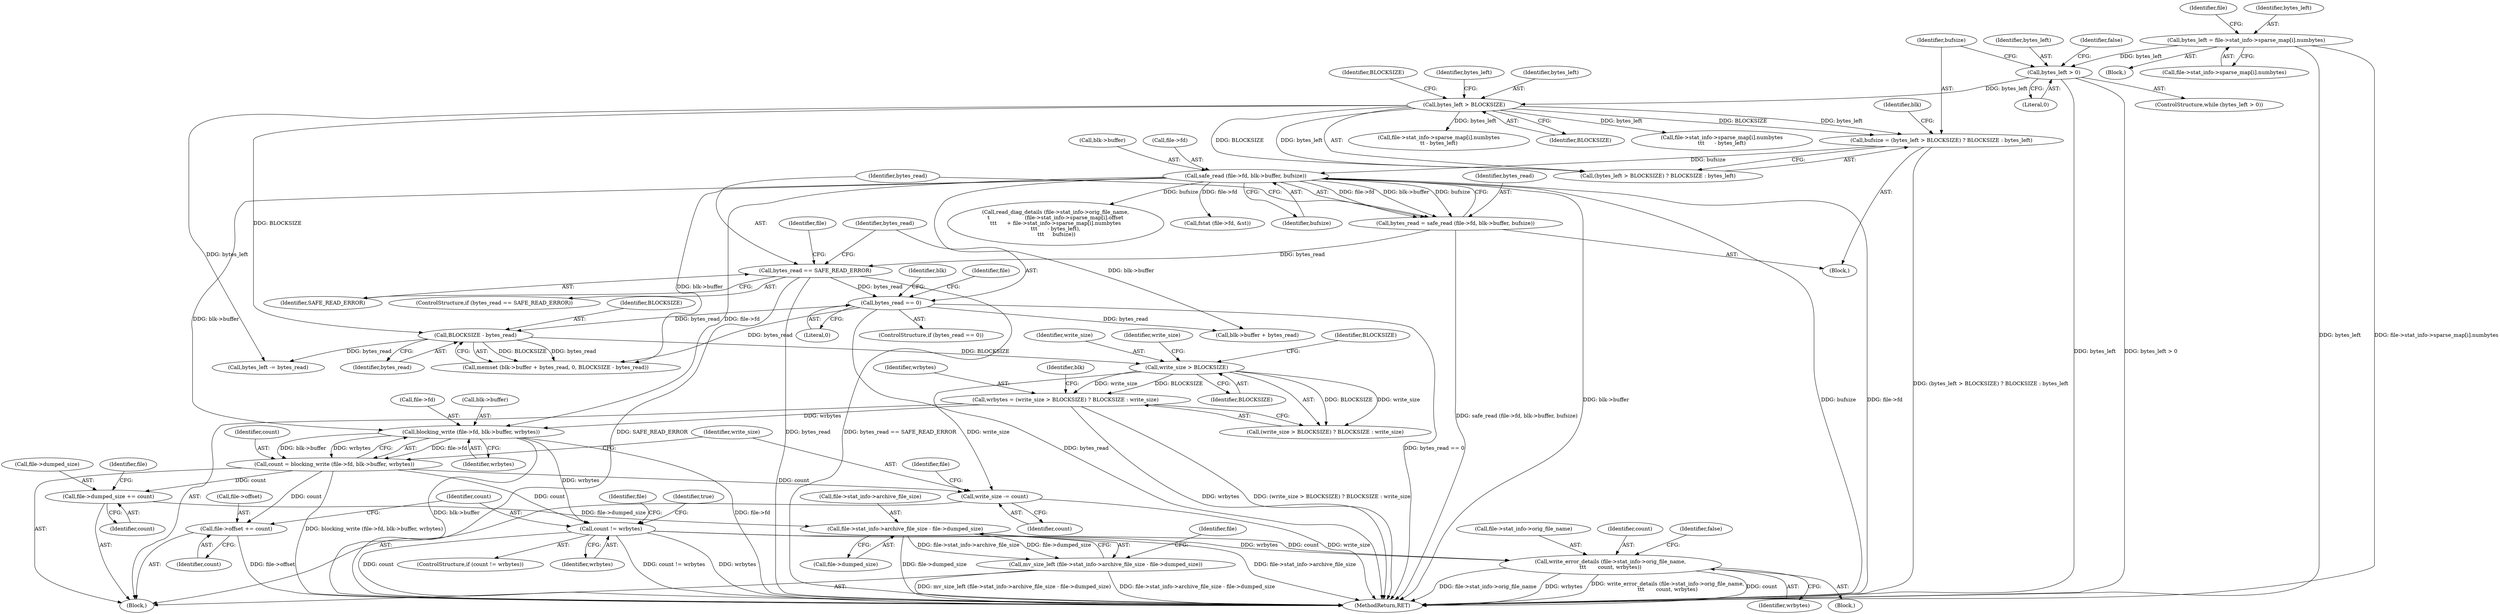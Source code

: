 digraph "0_savannah_c15c42ccd1e2377945fd0414eca1a49294bff454@pointer" {
"1000332" [label="(Call,blocking_write (file->fd, blk->buffer, wrbytes))"];
"1000153" [label="(Call,safe_read (file->fd, blk->buffer, bufsize))"];
"1000139" [label="(Call,bufsize = (bytes_left > BLOCKSIZE) ? BLOCKSIZE : bytes_left)"];
"1000142" [label="(Call,bytes_left > BLOCKSIZE)"];
"1000134" [label="(Call,bytes_left > 0)"];
"1000107" [label="(Call,bytes_left = file->stat_info->sparse_map[i].numbytes)"];
"1000303" [label="(Call,wrbytes = (write_size > BLOCKSIZE) ? BLOCKSIZE : write_size)"];
"1000306" [label="(Call,write_size > BLOCKSIZE)"];
"1000294" [label="(Call,BLOCKSIZE - bytes_read)"];
"1000198" [label="(Call,bytes_read == 0)"];
"1000162" [label="(Call,bytes_read == SAFE_READ_ERROR)"];
"1000151" [label="(Call,bytes_read = safe_read (file->fd, blk->buffer, bufsize))"];
"1000330" [label="(Call,count = blocking_write (file->fd, blk->buffer, wrbytes))"];
"1000340" [label="(Call,write_size -= count)"];
"1000343" [label="(Call,file->dumped_size += count)"];
"1000349" [label="(Call,file->stat_info->archive_file_size - file->dumped_size)"];
"1000348" [label="(Call,mv_size_left (file->stat_info->archive_file_size - file->dumped_size))"];
"1000358" [label="(Call,file->offset += count)"];
"1000364" [label="(Call,count != wrbytes)"];
"1000368" [label="(Call,write_error_details (file->stat_info->orig_file_name,\n\t\t\t       count, wrbytes))"];
"1000364" [label="(Call,count != wrbytes)"];
"1000303" [label="(Call,wrbytes = (write_size > BLOCKSIZE) ? BLOCKSIZE : write_size)"];
"1000371" [label="(Identifier,file)"];
"1000199" [label="(Identifier,bytes_read)"];
"1000347" [label="(Identifier,count)"];
"1000310" [label="(Identifier,write_size)"];
"1000109" [label="(Call,file->stat_info->sparse_map[i].numbytes)"];
"1000369" [label="(Call,file->stat_info->orig_file_name)"];
"1000341" [label="(Identifier,write_size)"];
"1000300" [label="(Block,)"];
"1000133" [label="(ControlStructure,while (bytes_left > 0))"];
"1000134" [label="(Call,bytes_left > 0)"];
"1000166" [label="(Call,read_diag_details (file->stat_info->orig_file_name,\n\t                     (file->stat_info->sparse_map[i].offset\n\t\t\t      + file->stat_info->sparse_map[i].numbytes\n\t\t\t      - bytes_left),\n \t\t\t     bufsize))"];
"1000309" [label="(Identifier,BLOCKSIZE)"];
"1000140" [label="(Identifier,bufsize)"];
"1000363" [label="(ControlStructure,if (count != wrbytes))"];
"1000350" [label="(Call,file->stat_info->archive_file_size)"];
"1000287" [label="(Call,memset (blk->buffer + bytes_read, 0, BLOCKSIZE - bytes_read))"];
"1000290" [label="(Identifier,blk)"];
"1000143" [label="(Identifier,bytes_left)"];
"1000352" [label="(Identifier,file)"];
"1000304" [label="(Identifier,wrbytes)"];
"1000355" [label="(Call,file->dumped_size)"];
"1000374" [label="(Identifier,count)"];
"1000368" [label="(Call,write_error_details (file->stat_info->orig_file_name,\n\t\t\t       count, wrbytes))"];
"1000375" [label="(Identifier,wrbytes)"];
"1000331" [label="(Identifier,count)"];
"1000151" [label="(Call,bytes_read = safe_read (file->fd, blk->buffer, bufsize))"];
"1000377" [label="(Identifier,false)"];
"1000121" [label="(Identifier,file)"];
"1000333" [label="(Call,file->fd)"];
"1000359" [label="(Call,file->offset)"];
"1000200" [label="(Literal,0)"];
"1000382" [label="(Identifier,false)"];
"1000343" [label="(Call,file->dumped_size += count)"];
"1000348" [label="(Call,mv_size_left (file->stat_info->archive_file_size - file->dumped_size))"];
"1000137" [label="(Block,)"];
"1000162" [label="(Call,bytes_read == SAFE_READ_ERROR)"];
"1000135" [label="(Identifier,bytes_left)"];
"1000108" [label="(Identifier,bytes_left)"];
"1000294" [label="(Call,BLOCKSIZE - bytes_read)"];
"1000104" [label="(Block,)"];
"1000308" [label="(Identifier,BLOCKSIZE)"];
"1000164" [label="(Identifier,SAFE_READ_ERROR)"];
"1000366" [label="(Identifier,wrbytes)"];
"1000163" [label="(Identifier,bytes_read)"];
"1000342" [label="(Identifier,count)"];
"1000288" [label="(Call,blk->buffer + bytes_read)"];
"1000149" [label="(Identifier,blk)"];
"1000306" [label="(Call,write_size > BLOCKSIZE)"];
"1000349" [label="(Call,file->stat_info->archive_file_size - file->dumped_size)"];
"1000248" [label="(Call,file->stat_info->sparse_map[i].numbytes\n\t\t - bytes_left)"];
"1000144" [label="(Identifier,BLOCKSIZE)"];
"1000142" [label="(Call,bytes_left > BLOCKSIZE)"];
"1000340" [label="(Call,write_size -= count)"];
"1000379" [label="(Identifier,true)"];
"1000295" [label="(Identifier,BLOCKSIZE)"];
"1000169" [label="(Identifier,file)"];
"1000360" [label="(Identifier,file)"];
"1000330" [label="(Call,count = blocking_write (file->fd, blk->buffer, wrbytes))"];
"1000161" [label="(ControlStructure,if (bytes_read == SAFE_READ_ERROR))"];
"1000507" [label="(MethodReturn,RET)"];
"1000139" [label="(Call,bufsize = (bytes_left > BLOCKSIZE) ? BLOCKSIZE : bytes_left)"];
"1000305" [label="(Call,(write_size > BLOCKSIZE) ? BLOCKSIZE : write_size)"];
"1000365" [label="(Identifier,count)"];
"1000145" [label="(Identifier,BLOCKSIZE)"];
"1000296" [label="(Identifier,bytes_read)"];
"1000307" [label="(Identifier,write_size)"];
"1000153" [label="(Call,safe_read (file->fd, blk->buffer, bufsize))"];
"1000197" [label="(ControlStructure,if (bytes_read == 0))"];
"1000313" [label="(Identifier,blk)"];
"1000209" [label="(Identifier,file)"];
"1000157" [label="(Call,blk->buffer)"];
"1000358" [label="(Call,file->offset += count)"];
"1000136" [label="(Literal,0)"];
"1000107" [label="(Call,bytes_left = file->stat_info->sparse_map[i].numbytes)"];
"1000367" [label="(Block,)"];
"1000345" [label="(Identifier,file)"];
"1000207" [label="(Call,fstat (file->fd, &st))"];
"1000344" [label="(Call,file->dumped_size)"];
"1000336" [label="(Call,blk->buffer)"];
"1000152" [label="(Identifier,bytes_read)"];
"1000141" [label="(Call,(bytes_left > BLOCKSIZE) ? BLOCKSIZE : bytes_left)"];
"1000362" [label="(Identifier,count)"];
"1000182" [label="(Call,file->stat_info->sparse_map[i].numbytes\n\t\t\t      - bytes_left)"];
"1000332" [label="(Call,blocking_write (file->fd, blk->buffer, wrbytes))"];
"1000198" [label="(Call,bytes_read == 0)"];
"1000297" [label="(Call,bytes_left -= bytes_read)"];
"1000339" [label="(Identifier,wrbytes)"];
"1000160" [label="(Identifier,bufsize)"];
"1000146" [label="(Identifier,bytes_left)"];
"1000154" [label="(Call,file->fd)"];
"1000332" -> "1000330"  [label="AST: "];
"1000332" -> "1000339"  [label="CFG: "];
"1000333" -> "1000332"  [label="AST: "];
"1000336" -> "1000332"  [label="AST: "];
"1000339" -> "1000332"  [label="AST: "];
"1000330" -> "1000332"  [label="CFG: "];
"1000332" -> "1000507"  [label="DDG: blk->buffer"];
"1000332" -> "1000507"  [label="DDG: file->fd"];
"1000332" -> "1000330"  [label="DDG: file->fd"];
"1000332" -> "1000330"  [label="DDG: blk->buffer"];
"1000332" -> "1000330"  [label="DDG: wrbytes"];
"1000153" -> "1000332"  [label="DDG: file->fd"];
"1000153" -> "1000332"  [label="DDG: blk->buffer"];
"1000303" -> "1000332"  [label="DDG: wrbytes"];
"1000332" -> "1000364"  [label="DDG: wrbytes"];
"1000153" -> "1000151"  [label="AST: "];
"1000153" -> "1000160"  [label="CFG: "];
"1000154" -> "1000153"  [label="AST: "];
"1000157" -> "1000153"  [label="AST: "];
"1000160" -> "1000153"  [label="AST: "];
"1000151" -> "1000153"  [label="CFG: "];
"1000153" -> "1000507"  [label="DDG: blk->buffer"];
"1000153" -> "1000507"  [label="DDG: bufsize"];
"1000153" -> "1000507"  [label="DDG: file->fd"];
"1000153" -> "1000151"  [label="DDG: file->fd"];
"1000153" -> "1000151"  [label="DDG: blk->buffer"];
"1000153" -> "1000151"  [label="DDG: bufsize"];
"1000139" -> "1000153"  [label="DDG: bufsize"];
"1000153" -> "1000166"  [label="DDG: bufsize"];
"1000153" -> "1000207"  [label="DDG: file->fd"];
"1000153" -> "1000287"  [label="DDG: blk->buffer"];
"1000153" -> "1000288"  [label="DDG: blk->buffer"];
"1000139" -> "1000137"  [label="AST: "];
"1000139" -> "1000141"  [label="CFG: "];
"1000140" -> "1000139"  [label="AST: "];
"1000141" -> "1000139"  [label="AST: "];
"1000149" -> "1000139"  [label="CFG: "];
"1000139" -> "1000507"  [label="DDG: (bytes_left > BLOCKSIZE) ? BLOCKSIZE : bytes_left"];
"1000142" -> "1000139"  [label="DDG: BLOCKSIZE"];
"1000142" -> "1000139"  [label="DDG: bytes_left"];
"1000142" -> "1000141"  [label="AST: "];
"1000142" -> "1000144"  [label="CFG: "];
"1000143" -> "1000142"  [label="AST: "];
"1000144" -> "1000142"  [label="AST: "];
"1000145" -> "1000142"  [label="CFG: "];
"1000146" -> "1000142"  [label="CFG: "];
"1000134" -> "1000142"  [label="DDG: bytes_left"];
"1000142" -> "1000141"  [label="DDG: BLOCKSIZE"];
"1000142" -> "1000141"  [label="DDG: bytes_left"];
"1000142" -> "1000182"  [label="DDG: bytes_left"];
"1000142" -> "1000248"  [label="DDG: bytes_left"];
"1000142" -> "1000294"  [label="DDG: BLOCKSIZE"];
"1000142" -> "1000297"  [label="DDG: bytes_left"];
"1000134" -> "1000133"  [label="AST: "];
"1000134" -> "1000136"  [label="CFG: "];
"1000135" -> "1000134"  [label="AST: "];
"1000136" -> "1000134"  [label="AST: "];
"1000140" -> "1000134"  [label="CFG: "];
"1000382" -> "1000134"  [label="CFG: "];
"1000134" -> "1000507"  [label="DDG: bytes_left > 0"];
"1000134" -> "1000507"  [label="DDG: bytes_left"];
"1000107" -> "1000134"  [label="DDG: bytes_left"];
"1000107" -> "1000104"  [label="AST: "];
"1000107" -> "1000109"  [label="CFG: "];
"1000108" -> "1000107"  [label="AST: "];
"1000109" -> "1000107"  [label="AST: "];
"1000121" -> "1000107"  [label="CFG: "];
"1000107" -> "1000507"  [label="DDG: bytes_left"];
"1000107" -> "1000507"  [label="DDG: file->stat_info->sparse_map[i].numbytes"];
"1000303" -> "1000300"  [label="AST: "];
"1000303" -> "1000305"  [label="CFG: "];
"1000304" -> "1000303"  [label="AST: "];
"1000305" -> "1000303"  [label="AST: "];
"1000313" -> "1000303"  [label="CFG: "];
"1000303" -> "1000507"  [label="DDG: wrbytes"];
"1000303" -> "1000507"  [label="DDG: (write_size > BLOCKSIZE) ? BLOCKSIZE : write_size"];
"1000306" -> "1000303"  [label="DDG: BLOCKSIZE"];
"1000306" -> "1000303"  [label="DDG: write_size"];
"1000306" -> "1000305"  [label="AST: "];
"1000306" -> "1000308"  [label="CFG: "];
"1000307" -> "1000306"  [label="AST: "];
"1000308" -> "1000306"  [label="AST: "];
"1000309" -> "1000306"  [label="CFG: "];
"1000310" -> "1000306"  [label="CFG: "];
"1000294" -> "1000306"  [label="DDG: BLOCKSIZE"];
"1000306" -> "1000305"  [label="DDG: BLOCKSIZE"];
"1000306" -> "1000305"  [label="DDG: write_size"];
"1000306" -> "1000340"  [label="DDG: write_size"];
"1000294" -> "1000287"  [label="AST: "];
"1000294" -> "1000296"  [label="CFG: "];
"1000295" -> "1000294"  [label="AST: "];
"1000296" -> "1000294"  [label="AST: "];
"1000287" -> "1000294"  [label="CFG: "];
"1000294" -> "1000287"  [label="DDG: BLOCKSIZE"];
"1000294" -> "1000287"  [label="DDG: bytes_read"];
"1000198" -> "1000294"  [label="DDG: bytes_read"];
"1000294" -> "1000297"  [label="DDG: bytes_read"];
"1000198" -> "1000197"  [label="AST: "];
"1000198" -> "1000200"  [label="CFG: "];
"1000199" -> "1000198"  [label="AST: "];
"1000200" -> "1000198"  [label="AST: "];
"1000209" -> "1000198"  [label="CFG: "];
"1000290" -> "1000198"  [label="CFG: "];
"1000198" -> "1000507"  [label="DDG: bytes_read"];
"1000198" -> "1000507"  [label="DDG: bytes_read == 0"];
"1000162" -> "1000198"  [label="DDG: bytes_read"];
"1000198" -> "1000287"  [label="DDG: bytes_read"];
"1000198" -> "1000288"  [label="DDG: bytes_read"];
"1000162" -> "1000161"  [label="AST: "];
"1000162" -> "1000164"  [label="CFG: "];
"1000163" -> "1000162"  [label="AST: "];
"1000164" -> "1000162"  [label="AST: "];
"1000169" -> "1000162"  [label="CFG: "];
"1000199" -> "1000162"  [label="CFG: "];
"1000162" -> "1000507"  [label="DDG: SAFE_READ_ERROR"];
"1000162" -> "1000507"  [label="DDG: bytes_read"];
"1000162" -> "1000507"  [label="DDG: bytes_read == SAFE_READ_ERROR"];
"1000151" -> "1000162"  [label="DDG: bytes_read"];
"1000151" -> "1000137"  [label="AST: "];
"1000152" -> "1000151"  [label="AST: "];
"1000163" -> "1000151"  [label="CFG: "];
"1000151" -> "1000507"  [label="DDG: safe_read (file->fd, blk->buffer, bufsize)"];
"1000330" -> "1000300"  [label="AST: "];
"1000331" -> "1000330"  [label="AST: "];
"1000341" -> "1000330"  [label="CFG: "];
"1000330" -> "1000507"  [label="DDG: blocking_write (file->fd, blk->buffer, wrbytes)"];
"1000330" -> "1000340"  [label="DDG: count"];
"1000330" -> "1000343"  [label="DDG: count"];
"1000330" -> "1000358"  [label="DDG: count"];
"1000330" -> "1000364"  [label="DDG: count"];
"1000340" -> "1000300"  [label="AST: "];
"1000340" -> "1000342"  [label="CFG: "];
"1000341" -> "1000340"  [label="AST: "];
"1000342" -> "1000340"  [label="AST: "];
"1000345" -> "1000340"  [label="CFG: "];
"1000340" -> "1000507"  [label="DDG: write_size"];
"1000343" -> "1000300"  [label="AST: "];
"1000343" -> "1000347"  [label="CFG: "];
"1000344" -> "1000343"  [label="AST: "];
"1000347" -> "1000343"  [label="AST: "];
"1000352" -> "1000343"  [label="CFG: "];
"1000343" -> "1000349"  [label="DDG: file->dumped_size"];
"1000349" -> "1000348"  [label="AST: "];
"1000349" -> "1000355"  [label="CFG: "];
"1000350" -> "1000349"  [label="AST: "];
"1000355" -> "1000349"  [label="AST: "];
"1000348" -> "1000349"  [label="CFG: "];
"1000349" -> "1000507"  [label="DDG: file->stat_info->archive_file_size"];
"1000349" -> "1000507"  [label="DDG: file->dumped_size"];
"1000349" -> "1000348"  [label="DDG: file->stat_info->archive_file_size"];
"1000349" -> "1000348"  [label="DDG: file->dumped_size"];
"1000348" -> "1000300"  [label="AST: "];
"1000360" -> "1000348"  [label="CFG: "];
"1000348" -> "1000507"  [label="DDG: file->stat_info->archive_file_size - file->dumped_size"];
"1000348" -> "1000507"  [label="DDG: mv_size_left (file->stat_info->archive_file_size - file->dumped_size)"];
"1000358" -> "1000300"  [label="AST: "];
"1000358" -> "1000362"  [label="CFG: "];
"1000359" -> "1000358"  [label="AST: "];
"1000362" -> "1000358"  [label="AST: "];
"1000365" -> "1000358"  [label="CFG: "];
"1000358" -> "1000507"  [label="DDG: file->offset"];
"1000364" -> "1000363"  [label="AST: "];
"1000364" -> "1000366"  [label="CFG: "];
"1000365" -> "1000364"  [label="AST: "];
"1000366" -> "1000364"  [label="AST: "];
"1000371" -> "1000364"  [label="CFG: "];
"1000379" -> "1000364"  [label="CFG: "];
"1000364" -> "1000507"  [label="DDG: count"];
"1000364" -> "1000507"  [label="DDG: count != wrbytes"];
"1000364" -> "1000507"  [label="DDG: wrbytes"];
"1000364" -> "1000368"  [label="DDG: count"];
"1000364" -> "1000368"  [label="DDG: wrbytes"];
"1000368" -> "1000367"  [label="AST: "];
"1000368" -> "1000375"  [label="CFG: "];
"1000369" -> "1000368"  [label="AST: "];
"1000374" -> "1000368"  [label="AST: "];
"1000375" -> "1000368"  [label="AST: "];
"1000377" -> "1000368"  [label="CFG: "];
"1000368" -> "1000507"  [label="DDG: file->stat_info->orig_file_name"];
"1000368" -> "1000507"  [label="DDG: wrbytes"];
"1000368" -> "1000507"  [label="DDG: write_error_details (file->stat_info->orig_file_name,\n\t\t\t       count, wrbytes)"];
"1000368" -> "1000507"  [label="DDG: count"];
}
